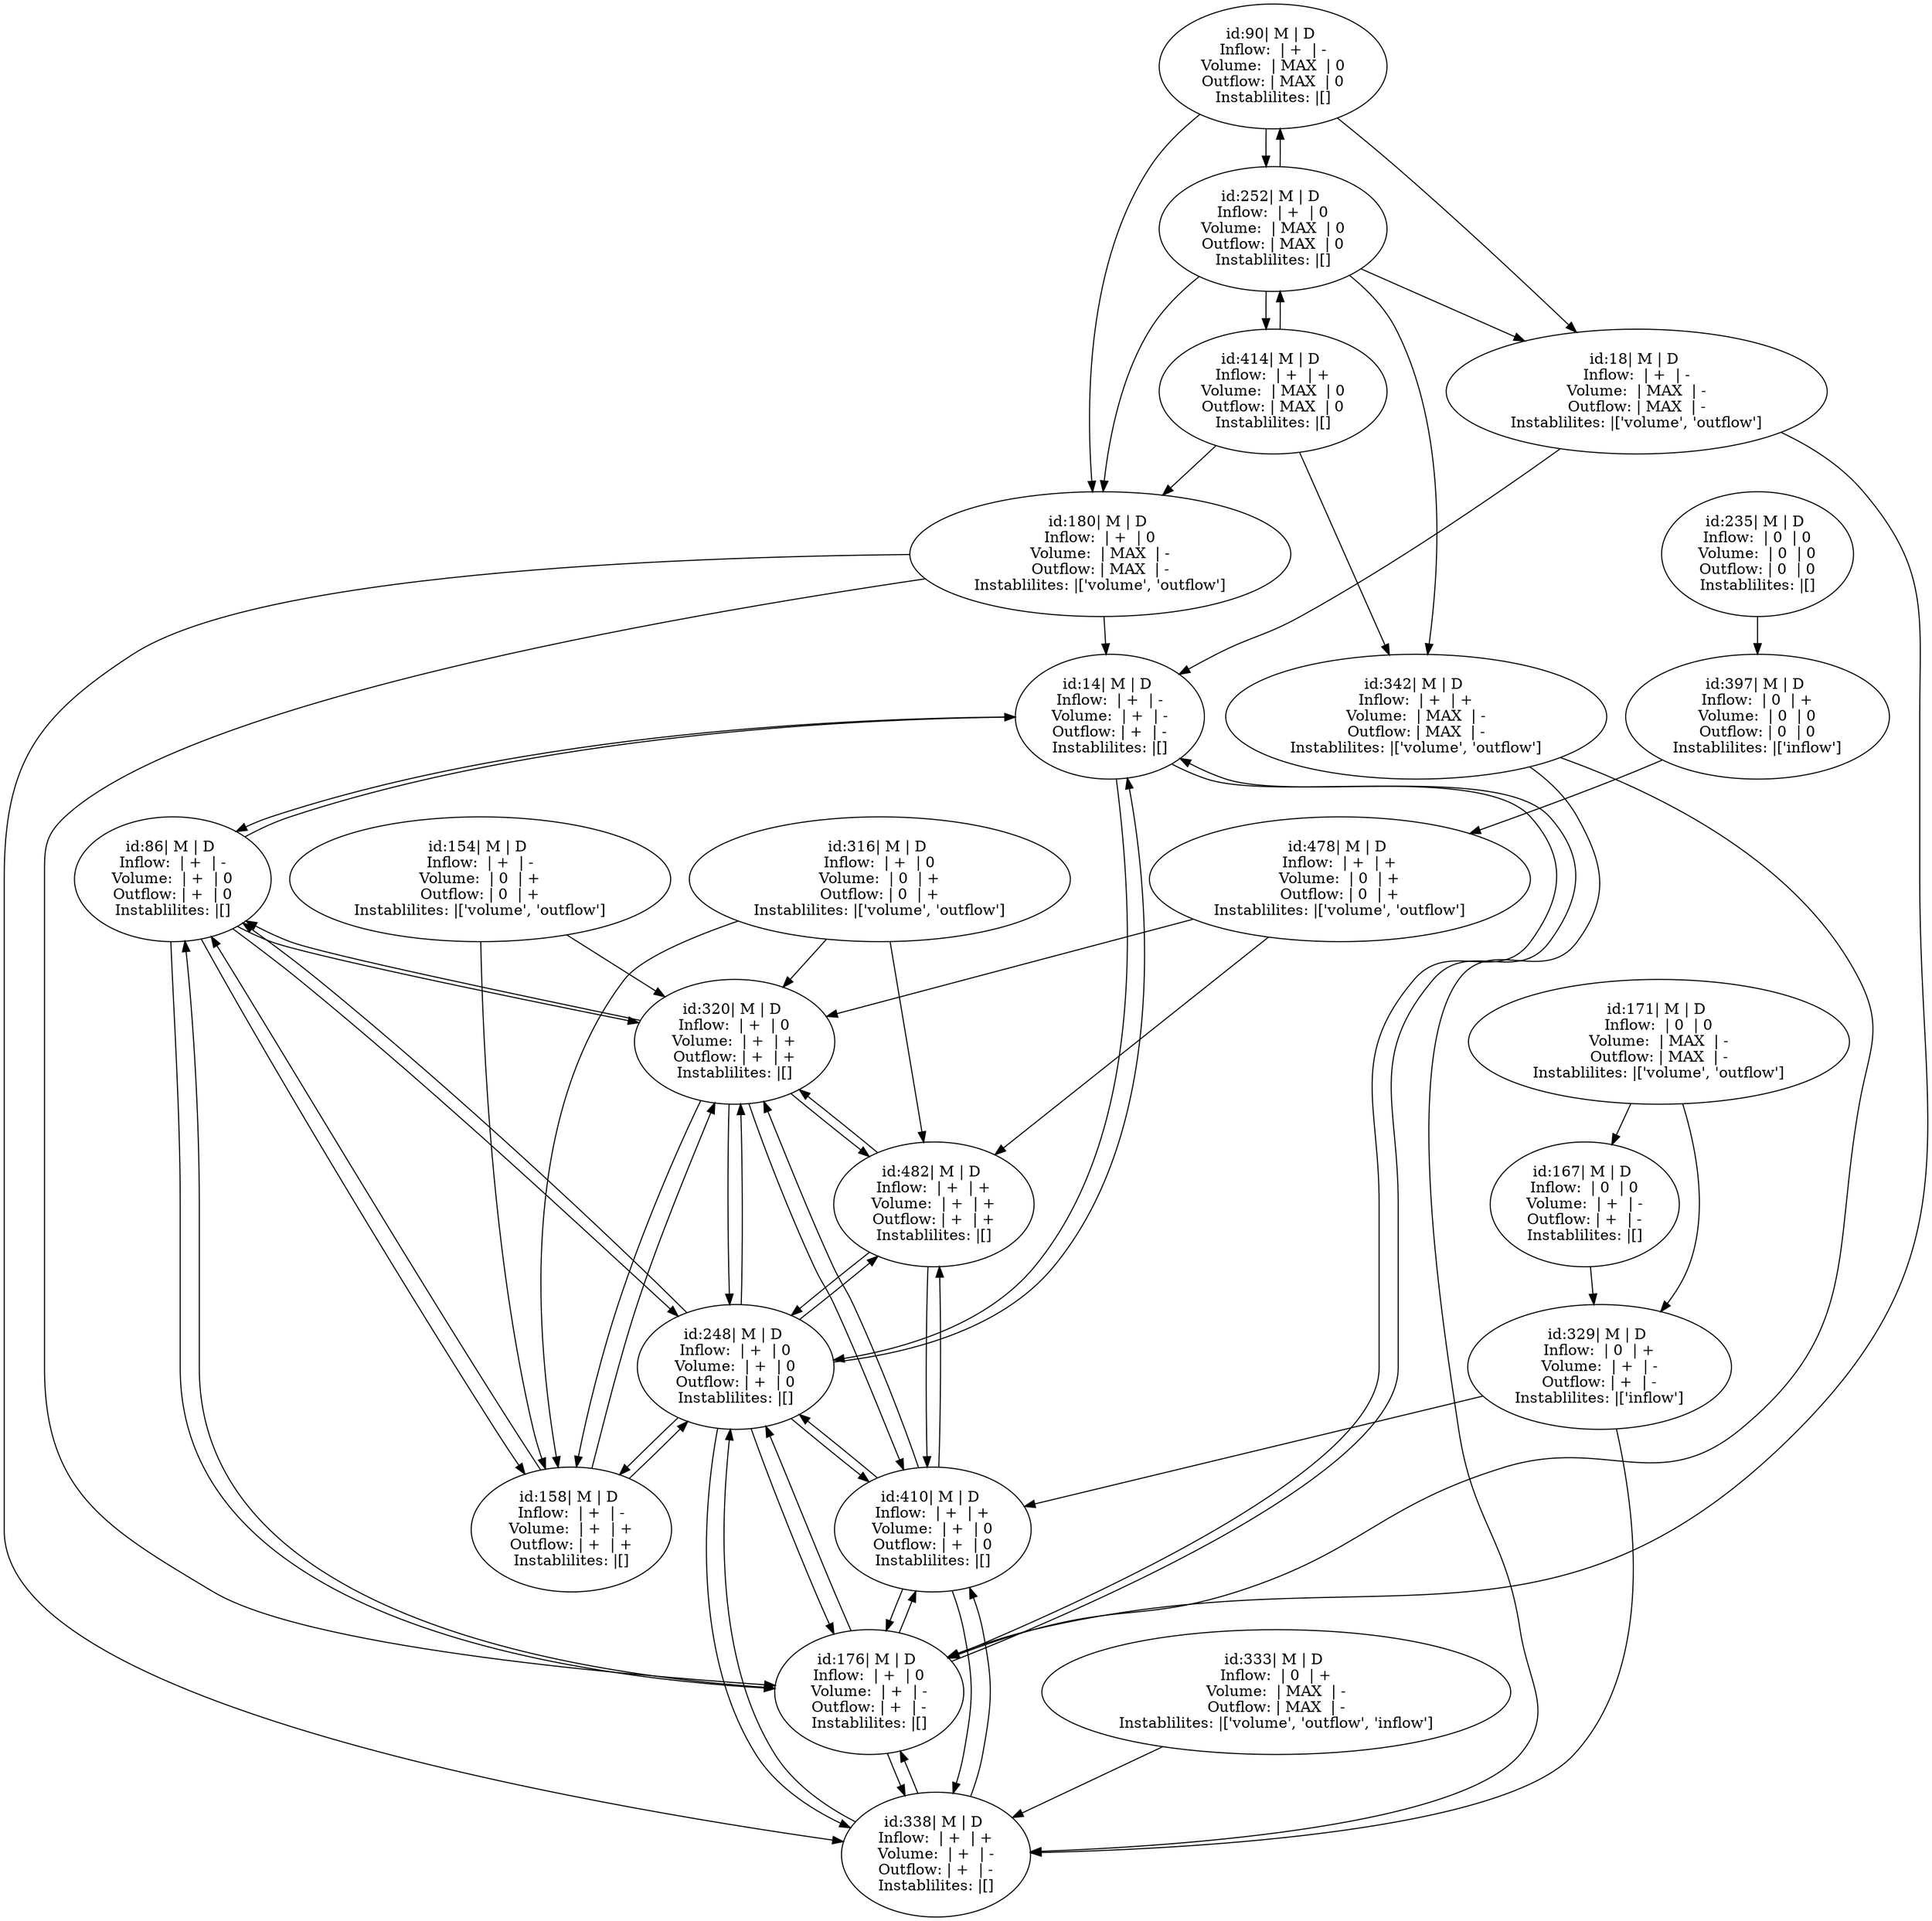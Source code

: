 digraph {
	14 [label="id:14| M | D 
Inflow:  | +  | -
Volume:  | +  | -
Outflow: | +  | -
Instablilites: |[]"]
	18 [label="id:18| M | D 
Inflow:  | +  | -
Volume:  | MAX  | -
Outflow: | MAX  | -
Instablilites: |['volume', 'outflow']"]
	86 [label="id:86| M | D 
Inflow:  | +  | -
Volume:  | +  | 0
Outflow: | +  | 0
Instablilites: |[]"]
	90 [label="id:90| M | D 
Inflow:  | +  | -
Volume:  | MAX  | 0
Outflow: | MAX  | 0
Instablilites: |[]"]
	154 [label="id:154| M | D 
Inflow:  | +  | -
Volume:  | 0  | +
Outflow: | 0  | +
Instablilites: |['volume', 'outflow']"]
	158 [label="id:158| M | D 
Inflow:  | +  | -
Volume:  | +  | +
Outflow: | +  | +
Instablilites: |[]"]
	167 [label="id:167| M | D 
Inflow:  | 0  | 0
Volume:  | +  | -
Outflow: | +  | -
Instablilites: |[]"]
	171 [label="id:171| M | D 
Inflow:  | 0  | 0
Volume:  | MAX  | -
Outflow: | MAX  | -
Instablilites: |['volume', 'outflow']"]
	176 [label="id:176| M | D 
Inflow:  | +  | 0
Volume:  | +  | -
Outflow: | +  | -
Instablilites: |[]"]
	180 [label="id:180| M | D 
Inflow:  | +  | 0
Volume:  | MAX  | -
Outflow: | MAX  | -
Instablilites: |['volume', 'outflow']"]
	235 [label="id:235| M | D 
Inflow:  | 0  | 0
Volume:  | 0  | 0
Outflow: | 0  | 0
Instablilites: |[]"]
	248 [label="id:248| M | D 
Inflow:  | +  | 0
Volume:  | +  | 0
Outflow: | +  | 0
Instablilites: |[]"]
	252 [label="id:252| M | D 
Inflow:  | +  | 0
Volume:  | MAX  | 0
Outflow: | MAX  | 0
Instablilites: |[]"]
	316 [label="id:316| M | D 
Inflow:  | +  | 0
Volume:  | 0  | +
Outflow: | 0  | +
Instablilites: |['volume', 'outflow']"]
	320 [label="id:320| M | D 
Inflow:  | +  | 0
Volume:  | +  | +
Outflow: | +  | +
Instablilites: |[]"]
	329 [label="id:329| M | D 
Inflow:  | 0  | +
Volume:  | +  | -
Outflow: | +  | -
Instablilites: |['inflow']"]
	333 [label="id:333| M | D 
Inflow:  | 0  | +
Volume:  | MAX  | -
Outflow: | MAX  | -
Instablilites: |['volume', 'outflow', 'inflow']"]
	338 [label="id:338| M | D 
Inflow:  | +  | +
Volume:  | +  | -
Outflow: | +  | -
Instablilites: |[]"]
	342 [label="id:342| M | D 
Inflow:  | +  | +
Volume:  | MAX  | -
Outflow: | MAX  | -
Instablilites: |['volume', 'outflow']"]
	397 [label="id:397| M | D 
Inflow:  | 0  | +
Volume:  | 0  | 0
Outflow: | 0  | 0
Instablilites: |['inflow']"]
	410 [label="id:410| M | D 
Inflow:  | +  | +
Volume:  | +  | 0
Outflow: | +  | 0
Instablilites: |[]"]
	414 [label="id:414| M | D 
Inflow:  | +  | +
Volume:  | MAX  | 0
Outflow: | MAX  | 0
Instablilites: |[]"]
	478 [label="id:478| M | D 
Inflow:  | +  | +
Volume:  | 0  | +
Outflow: | 0  | +
Instablilites: |['volume', 'outflow']"]
	482 [label="id:482| M | D 
Inflow:  | +  | +
Volume:  | +  | +
Outflow: | +  | +
Instablilites: |[]"]
	18 -> 14
	14 -> 86
	86 -> 14
	14 -> 176
	176 -> 14
	180 -> 14
	14 -> 248
	248 -> 14
	90 -> 18
	18 -> 176
	252 -> 18
	86 -> 158
	158 -> 86
	86 -> 176
	176 -> 86
	86 -> 248
	248 -> 86
	86 -> 320
	320 -> 86
	90 -> 180
	90 -> 252
	252 -> 90
	154 -> 158
	154 -> 320
	158 -> 248
	248 -> 158
	316 -> 158
	158 -> 320
	320 -> 158
	171 -> 167
	167 -> 329
	171 -> 329
	180 -> 176
	176 -> 248
	248 -> 176
	176 -> 338
	338 -> 176
	342 -> 176
	176 -> 410
	410 -> 176
	252 -> 180
	180 -> 338
	414 -> 180
	235 -> 397
	248 -> 320
	320 -> 248
	248 -> 338
	338 -> 248
	248 -> 410
	410 -> 248
	248 -> 482
	482 -> 248
	252 -> 342
	252 -> 414
	414 -> 252
	316 -> 320
	316 -> 482
	320 -> 410
	410 -> 320
	478 -> 320
	320 -> 482
	482 -> 320
	329 -> 338
	329 -> 410
	333 -> 338
	342 -> 338
	338 -> 410
	410 -> 338
	414 -> 342
	397 -> 478
	410 -> 482
	482 -> 410
	478 -> 482
}

